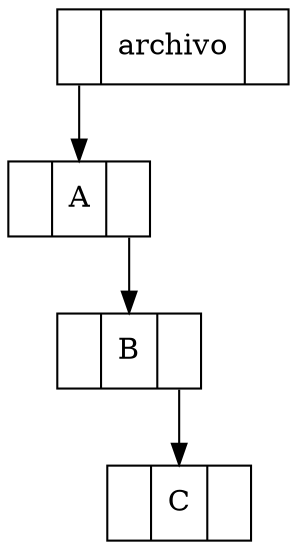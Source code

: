 digraph g{
node [shape = record, heigth=.1];
capaA[label= "<f0>|<f1>A|<f2>"];
"capaA":f2 -> "capaB":f1;
capaB[label= "<f0>|<f1>B|<f2>"];
"capaB":f2 -> "capaC":f1;
capaC[label= "<f0>|<f1>C|<f2>"];
capaarchivo[label= "<f0>|<f1>archivo|<f2>"];
"capaarchivo":f0 -> "capaA":f1;

}
